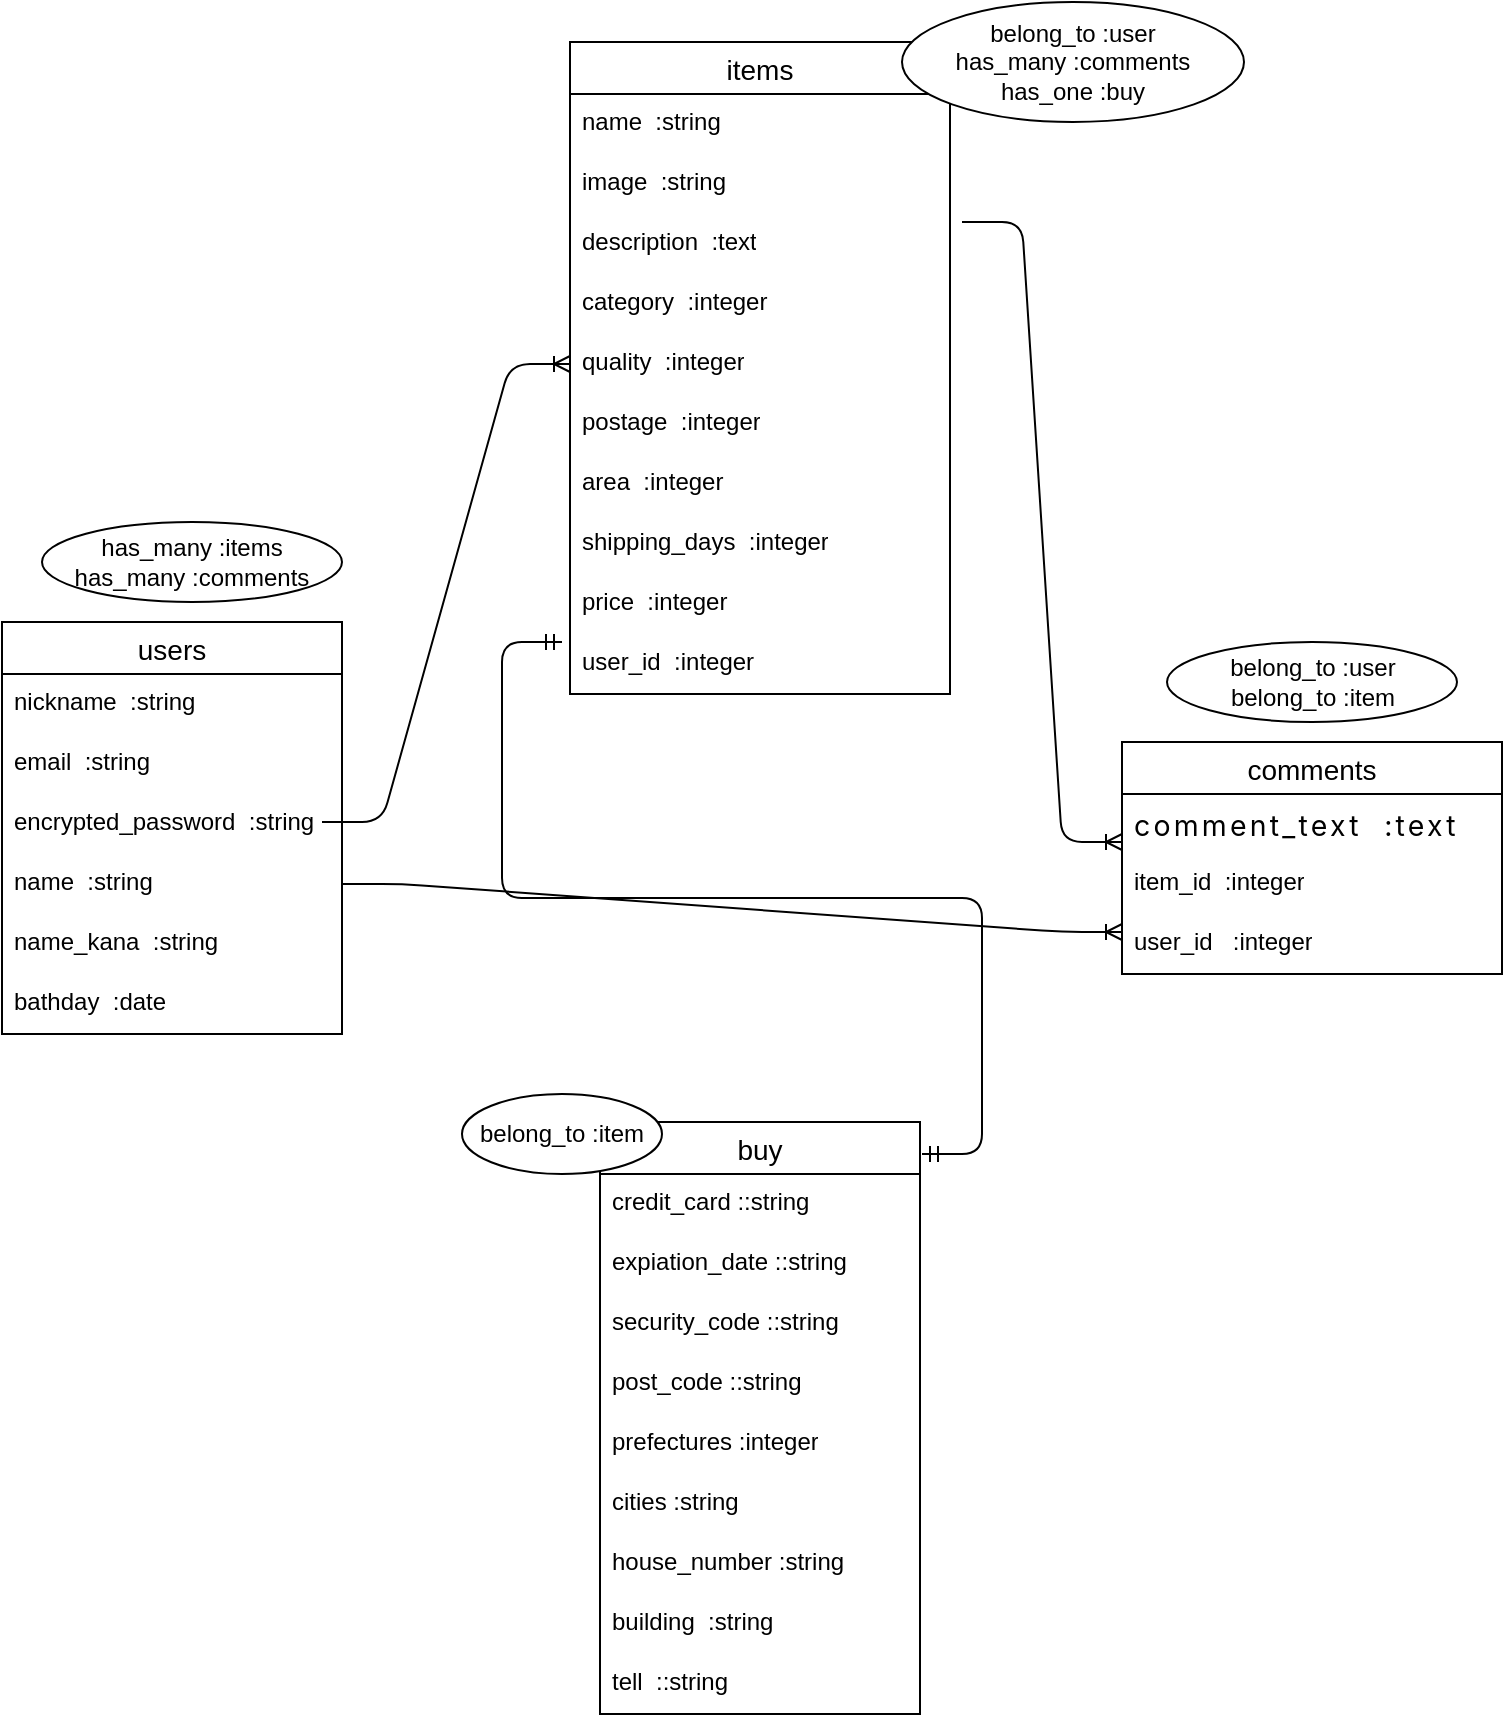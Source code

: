 <mxfile>
    <diagram id="yMOTbTTYsCbzUWAHQeHU" name="ページ1">
        <mxGraphModel dx="515" dy="419" grid="1" gridSize="10" guides="1" tooltips="1" connect="1" arrows="1" fold="1" page="1" pageScale="1" pageWidth="827" pageHeight="1169" math="0" shadow="0">
            <root>
                <mxCell id="0"/>
                <mxCell id="1" parent="0"/>
                <mxCell id="2" value="items" style="swimlane;fontStyle=0;childLayout=stackLayout;horizontal=1;startSize=26;horizontalStack=0;resizeParent=1;resizeParentMax=0;resizeLast=0;collapsible=1;marginBottom=0;align=center;fontSize=14;" vertex="1" parent="1">
                    <mxGeometry x="334" y="30" width="190" height="326" as="geometry"/>
                </mxCell>
                <mxCell id="3" value="name&amp;nbsp; :string" style="text;strokeColor=none;fillColor=none;spacingLeft=4;spacingRight=4;overflow=hidden;rotatable=0;points=[[0,0.5],[1,0.5]];portConstraint=eastwest;fontSize=12;whiteSpace=wrap;html=1;" vertex="1" parent="2">
                    <mxGeometry y="26" width="190" height="30" as="geometry"/>
                </mxCell>
                <mxCell id="4" value="image&amp;nbsp; :string" style="text;strokeColor=none;fillColor=none;spacingLeft=4;spacingRight=4;overflow=hidden;rotatable=0;points=[[0,0.5],[1,0.5]];portConstraint=eastwest;fontSize=12;whiteSpace=wrap;html=1;" vertex="1" parent="2">
                    <mxGeometry y="56" width="190" height="30" as="geometry"/>
                </mxCell>
                <mxCell id="14" value="description&amp;nbsp; :text" style="text;strokeColor=none;fillColor=none;spacingLeft=4;spacingRight=4;overflow=hidden;rotatable=0;points=[[0,0.5],[1,0.5]];portConstraint=eastwest;fontSize=12;whiteSpace=wrap;html=1;" vertex="1" parent="2">
                    <mxGeometry y="86" width="190" height="30" as="geometry"/>
                </mxCell>
                <mxCell id="16" value="category&amp;nbsp; :integer" style="text;strokeColor=none;fillColor=none;spacingLeft=4;spacingRight=4;overflow=hidden;rotatable=0;points=[[0,0.5],[1,0.5]];portConstraint=eastwest;fontSize=12;whiteSpace=wrap;html=1;" vertex="1" parent="2">
                    <mxGeometry y="116" width="190" height="30" as="geometry"/>
                </mxCell>
                <mxCell id="15" value="quality&amp;nbsp; :integer" style="text;strokeColor=none;fillColor=none;spacingLeft=4;spacingRight=4;overflow=hidden;rotatable=0;points=[[0,0.5],[1,0.5]];portConstraint=eastwest;fontSize=12;whiteSpace=wrap;html=1;" vertex="1" parent="2">
                    <mxGeometry y="146" width="190" height="30" as="geometry"/>
                </mxCell>
                <mxCell id="17" value="postage&amp;nbsp; :integer" style="text;strokeColor=none;fillColor=none;spacingLeft=4;spacingRight=4;overflow=hidden;rotatable=0;points=[[0,0.5],[1,0.5]];portConstraint=eastwest;fontSize=12;whiteSpace=wrap;html=1;" vertex="1" parent="2">
                    <mxGeometry y="176" width="190" height="30" as="geometry"/>
                </mxCell>
                <mxCell id="18" value="area&amp;nbsp; :integer" style="text;strokeColor=none;fillColor=none;spacingLeft=4;spacingRight=4;overflow=hidden;rotatable=0;points=[[0,0.5],[1,0.5]];portConstraint=eastwest;fontSize=12;whiteSpace=wrap;html=1;" vertex="1" parent="2">
                    <mxGeometry y="206" width="190" height="30" as="geometry"/>
                </mxCell>
                <mxCell id="19" value="shipping_days&amp;nbsp; :integer" style="text;strokeColor=none;fillColor=none;spacingLeft=4;spacingRight=4;overflow=hidden;rotatable=0;points=[[0,0.5],[1,0.5]];portConstraint=eastwest;fontSize=12;whiteSpace=wrap;html=1;" vertex="1" parent="2">
                    <mxGeometry y="236" width="190" height="30" as="geometry"/>
                </mxCell>
                <mxCell id="5" value="price&amp;nbsp; :integer" style="text;strokeColor=none;fillColor=none;spacingLeft=4;spacingRight=4;overflow=hidden;rotatable=0;points=[[0,0.5],[1,0.5]];portConstraint=eastwest;fontSize=12;whiteSpace=wrap;html=1;" vertex="1" parent="2">
                    <mxGeometry y="266" width="190" height="30" as="geometry"/>
                </mxCell>
                <mxCell id="31" value="user_id&amp;nbsp; :integer" style="text;strokeColor=none;fillColor=none;spacingLeft=4;spacingRight=4;overflow=hidden;rotatable=0;points=[[0,0.5],[1,0.5]];portConstraint=eastwest;fontSize=12;whiteSpace=wrap;html=1;" vertex="1" parent="2">
                    <mxGeometry y="296" width="190" height="30" as="geometry"/>
                </mxCell>
                <mxCell id="6" value="users" style="swimlane;fontStyle=0;childLayout=stackLayout;horizontal=1;startSize=26;horizontalStack=0;resizeParent=1;resizeParentMax=0;resizeLast=0;collapsible=1;marginBottom=0;align=center;fontSize=14;" vertex="1" parent="1">
                    <mxGeometry x="50" y="320" width="170" height="206" as="geometry"/>
                </mxCell>
                <mxCell id="7" value="nickname&amp;nbsp; :string&lt;span style=&quot;white-space: pre;&quot;&gt;&#x9;&lt;/span&gt;" style="text;strokeColor=none;fillColor=none;spacingLeft=4;spacingRight=4;overflow=hidden;rotatable=0;points=[[0,0.5],[1,0.5]];portConstraint=eastwest;fontSize=12;whiteSpace=wrap;html=1;" vertex="1" parent="6">
                    <mxGeometry y="26" width="170" height="30" as="geometry"/>
                </mxCell>
                <mxCell id="8" value="email&amp;nbsp; :string" style="text;strokeColor=none;fillColor=none;spacingLeft=4;spacingRight=4;overflow=hidden;rotatable=0;points=[[0,0.5],[1,0.5]];portConstraint=eastwest;fontSize=12;whiteSpace=wrap;html=1;" vertex="1" parent="6">
                    <mxGeometry y="56" width="170" height="30" as="geometry"/>
                </mxCell>
                <mxCell id="10" value="encrypted_password&amp;nbsp; :string" style="text;strokeColor=none;fillColor=none;spacingLeft=4;spacingRight=4;overflow=hidden;rotatable=0;points=[[0,0.5],[1,0.5]];portConstraint=eastwest;fontSize=12;whiteSpace=wrap;html=1;" vertex="1" parent="6">
                    <mxGeometry y="86" width="170" height="30" as="geometry"/>
                </mxCell>
                <mxCell id="12" value="name&amp;nbsp; :string" style="text;strokeColor=none;fillColor=none;spacingLeft=4;spacingRight=4;overflow=hidden;rotatable=0;points=[[0,0.5],[1,0.5]];portConstraint=eastwest;fontSize=12;whiteSpace=wrap;html=1;" vertex="1" parent="6">
                    <mxGeometry y="116" width="170" height="30" as="geometry"/>
                </mxCell>
                <mxCell id="11" value="name_kana&amp;nbsp; :string" style="text;strokeColor=none;fillColor=none;spacingLeft=4;spacingRight=4;overflow=hidden;rotatable=0;points=[[0,0.5],[1,0.5]];portConstraint=eastwest;fontSize=12;whiteSpace=wrap;html=1;" vertex="1" parent="6">
                    <mxGeometry y="146" width="170" height="30" as="geometry"/>
                </mxCell>
                <mxCell id="13" value="bathday&amp;nbsp; :date" style="text;strokeColor=none;fillColor=none;spacingLeft=4;spacingRight=4;overflow=hidden;rotatable=0;points=[[0,0.5],[1,0.5]];portConstraint=eastwest;fontSize=12;whiteSpace=wrap;html=1;" vertex="1" parent="6">
                    <mxGeometry y="176" width="170" height="30" as="geometry"/>
                </mxCell>
                <mxCell id="20" value="comments" style="swimlane;fontStyle=0;childLayout=stackLayout;horizontal=1;startSize=26;horizontalStack=0;resizeParent=1;resizeParentMax=0;resizeLast=0;collapsible=1;marginBottom=0;align=center;fontSize=14;" vertex="1" parent="1">
                    <mxGeometry x="610" y="380" width="190" height="116" as="geometry"/>
                </mxCell>
                <mxCell id="21" value="&lt;font face=&quot;-apple-system, BlinkMacSystemFont, Noto Sans JP, Hiragino Sans, Hiragino Kaku Gothic ProN, segoe ui, メイリオ, Meiryo, ＭＳ Ｐゴシック, MS PGothic, sans-serif&quot;&gt;&lt;span style=&quot;font-size: 14.24px; letter-spacing: 1.6px; background-color: rgb(255, 255, 255);&quot;&gt;comment_text&amp;nbsp; :text&amp;nbsp;&lt;/span&gt;&lt;/font&gt;" style="text;strokeColor=none;fillColor=none;spacingLeft=4;spacingRight=4;overflow=hidden;rotatable=0;points=[[0,0.5],[1,0.5]];portConstraint=eastwest;fontSize=12;whiteSpace=wrap;html=1;" vertex="1" parent="20">
                    <mxGeometry y="26" width="190" height="30" as="geometry"/>
                </mxCell>
                <mxCell id="22" value="item_id&amp;nbsp; :integer" style="text;strokeColor=none;fillColor=none;spacingLeft=4;spacingRight=4;overflow=hidden;rotatable=0;points=[[0,0.5],[1,0.5]];portConstraint=eastwest;fontSize=12;whiteSpace=wrap;html=1;" vertex="1" parent="20">
                    <mxGeometry y="56" width="190" height="30" as="geometry"/>
                </mxCell>
                <mxCell id="23" value="user_id&amp;nbsp; &amp;nbsp;:integer" style="text;strokeColor=none;fillColor=none;spacingLeft=4;spacingRight=4;overflow=hidden;rotatable=0;points=[[0,0.5],[1,0.5]];portConstraint=eastwest;fontSize=12;whiteSpace=wrap;html=1;" vertex="1" parent="20">
                    <mxGeometry y="86" width="190" height="30" as="geometry"/>
                </mxCell>
                <mxCell id="25" value="" style="edgeStyle=entityRelationEdgeStyle;fontSize=12;html=1;endArrow=ERoneToMany;entryX=0;entryY=0.8;entryDx=0;entryDy=0;entryPerimeter=0;" edge="1" parent="1" target="21">
                    <mxGeometry width="100" height="100" relative="1" as="geometry">
                        <mxPoint x="530" y="120" as="sourcePoint"/>
                        <mxPoint x="580" y="460" as="targetPoint"/>
                        <Array as="points">
                            <mxPoint x="660" y="380"/>
                            <mxPoint x="680" y="210"/>
                            <mxPoint x="700" y="310"/>
                        </Array>
                    </mxGeometry>
                </mxCell>
                <mxCell id="29" value="" style="edgeStyle=entityRelationEdgeStyle;fontSize=12;html=1;endArrow=ERoneToMany;entryX=0;entryY=0.5;entryDx=0;entryDy=0;" edge="1" parent="1" target="15">
                    <mxGeometry width="100" height="100" relative="1" as="geometry">
                        <mxPoint x="210" y="420" as="sourcePoint"/>
                        <mxPoint x="300" y="210" as="targetPoint"/>
                    </mxGeometry>
                </mxCell>
                <mxCell id="32" value="" style="edgeStyle=entityRelationEdgeStyle;fontSize=12;html=1;endArrow=ERoneToMany;exitX=1;exitY=0.5;exitDx=0;exitDy=0;" edge="1" parent="1" source="12">
                    <mxGeometry width="100" height="100" relative="1" as="geometry">
                        <mxPoint x="320" y="556" as="sourcePoint"/>
                        <mxPoint x="610" y="475" as="targetPoint"/>
                        <Array as="points">
                            <mxPoint x="380" y="560"/>
                        </Array>
                    </mxGeometry>
                </mxCell>
                <mxCell id="35" value="has_many :items&lt;br&gt;has_many :comments" style="ellipse;whiteSpace=wrap;html=1;align=center;" vertex="1" parent="1">
                    <mxGeometry x="70" y="270" width="150" height="40" as="geometry"/>
                </mxCell>
                <mxCell id="38" value="belong_to :user&lt;br&gt;has_many :comments&lt;br&gt;has_one :buy" style="ellipse;whiteSpace=wrap;html=1;align=center;" vertex="1" parent="1">
                    <mxGeometry x="500" y="10" width="171" height="60" as="geometry"/>
                </mxCell>
                <mxCell id="39" value="belong_to :user&lt;br&gt;belong_to :item" style="ellipse;whiteSpace=wrap;html=1;align=center;" vertex="1" parent="1">
                    <mxGeometry x="632.5" y="330" width="145" height="40" as="geometry"/>
                </mxCell>
                <mxCell id="40" value="buy" style="swimlane;fontStyle=0;childLayout=stackLayout;horizontal=1;startSize=26;horizontalStack=0;resizeParent=1;resizeParentMax=0;resizeLast=0;collapsible=1;marginBottom=0;align=center;fontSize=14;" vertex="1" parent="1">
                    <mxGeometry x="349" y="570" width="160" height="296" as="geometry"/>
                </mxCell>
                <mxCell id="41" value="credit_card&amp;nbsp;&lt;span style=&quot;color: rgb(0, 0, 0);&quot;&gt;:&lt;/span&gt;&lt;span style=&quot;color: rgb(0, 0, 0);&quot;&gt;:string&lt;/span&gt;" style="text;strokeColor=none;fillColor=none;spacingLeft=4;spacingRight=4;overflow=hidden;rotatable=0;points=[[0,0.5],[1,0.5]];portConstraint=eastwest;fontSize=12;whiteSpace=wrap;html=1;" vertex="1" parent="40">
                    <mxGeometry y="26" width="160" height="30" as="geometry"/>
                </mxCell>
                <mxCell id="50" value="expiation_date&amp;nbsp;&lt;span style=&quot;color: rgb(0, 0, 0);&quot;&gt;:&lt;/span&gt;&lt;span style=&quot;color: rgb(0, 0, 0);&quot;&gt;:string&lt;/span&gt;" style="text;strokeColor=none;fillColor=none;spacingLeft=4;spacingRight=4;overflow=hidden;rotatable=0;points=[[0,0.5],[1,0.5]];portConstraint=eastwest;fontSize=12;whiteSpace=wrap;html=1;" vertex="1" parent="40">
                    <mxGeometry y="56" width="160" height="30" as="geometry"/>
                </mxCell>
                <mxCell id="43" value="security_code&amp;nbsp;&lt;span style=&quot;color: rgb(0, 0, 0);&quot;&gt;:&lt;/span&gt;&lt;span style=&quot;color: rgb(0, 0, 0);&quot;&gt;:string&lt;/span&gt;" style="text;strokeColor=none;fillColor=none;spacingLeft=4;spacingRight=4;overflow=hidden;rotatable=0;points=[[0,0.5],[1,0.5]];portConstraint=eastwest;fontSize=12;whiteSpace=wrap;html=1;" vertex="1" parent="40">
                    <mxGeometry y="86" width="160" height="30" as="geometry"/>
                </mxCell>
                <mxCell id="44" value="post_code&amp;nbsp;&lt;span style=&quot;color: rgb(0, 0, 0);&quot;&gt;:&lt;/span&gt;&lt;span style=&quot;color: rgb(0, 0, 0);&quot;&gt;:string&lt;/span&gt;" style="text;strokeColor=none;fillColor=none;spacingLeft=4;spacingRight=4;overflow=hidden;rotatable=0;points=[[0,0.5],[1,0.5]];portConstraint=eastwest;fontSize=12;whiteSpace=wrap;html=1;" vertex="1" parent="40">
                    <mxGeometry y="116" width="160" height="30" as="geometry"/>
                </mxCell>
                <mxCell id="45" value="prefectures&amp;nbsp;&lt;span style=&quot;color: rgb(0, 0, 0);&quot;&gt;:integer&lt;/span&gt;" style="text;strokeColor=none;fillColor=none;spacingLeft=4;spacingRight=4;overflow=hidden;rotatable=0;points=[[0,0.5],[1,0.5]];portConstraint=eastwest;fontSize=12;whiteSpace=wrap;html=1;" vertex="1" parent="40">
                    <mxGeometry y="146" width="160" height="30" as="geometry"/>
                </mxCell>
                <mxCell id="47" value="cities :string" style="text;strokeColor=none;fillColor=none;spacingLeft=4;spacingRight=4;overflow=hidden;rotatable=0;points=[[0,0.5],[1,0.5]];portConstraint=eastwest;fontSize=12;whiteSpace=wrap;html=1;" vertex="1" parent="40">
                    <mxGeometry y="176" width="160" height="30" as="geometry"/>
                </mxCell>
                <mxCell id="46" value="house_number :string" style="text;strokeColor=none;fillColor=none;spacingLeft=4;spacingRight=4;overflow=hidden;rotatable=0;points=[[0,0.5],[1,0.5]];portConstraint=eastwest;fontSize=12;whiteSpace=wrap;html=1;" vertex="1" parent="40">
                    <mxGeometry y="206" width="160" height="30" as="geometry"/>
                </mxCell>
                <mxCell id="48" value="building&amp;nbsp;&amp;nbsp;&lt;span style=&quot;color: rgb(0, 0, 0);&quot;&gt;:string&lt;/span&gt;" style="text;strokeColor=none;fillColor=none;spacingLeft=4;spacingRight=4;overflow=hidden;rotatable=0;points=[[0,0.5],[1,0.5]];portConstraint=eastwest;fontSize=12;whiteSpace=wrap;html=1;" vertex="1" parent="40">
                    <mxGeometry y="236" width="160" height="30" as="geometry"/>
                </mxCell>
                <mxCell id="49" value="tell&amp;nbsp; :&lt;span style=&quot;color: rgb(0, 0, 0);&quot;&gt;:string&lt;/span&gt;" style="text;strokeColor=none;fillColor=none;spacingLeft=4;spacingRight=4;overflow=hidden;rotatable=0;points=[[0,0.5],[1,0.5]];portConstraint=eastwest;fontSize=12;whiteSpace=wrap;html=1;" vertex="1" parent="40">
                    <mxGeometry y="266" width="160" height="30" as="geometry"/>
                </mxCell>
                <mxCell id="51" value="" style="edgeStyle=entityRelationEdgeStyle;fontSize=12;html=1;endArrow=ERmandOne;startArrow=ERmandOne;" edge="1" parent="1">
                    <mxGeometry width="100" height="100" relative="1" as="geometry">
                        <mxPoint x="510" y="586" as="sourcePoint"/>
                        <mxPoint x="330" y="330" as="targetPoint"/>
                        <Array as="points">
                            <mxPoint x="350.96" y="426.26"/>
                            <mxPoint x="480" y="520"/>
                            <mxPoint x="520" y="530"/>
                            <mxPoint x="346.96" y="536.26"/>
                            <mxPoint x="310" y="340"/>
                            <mxPoint x="330" y="350"/>
                        </Array>
                    </mxGeometry>
                </mxCell>
                <mxCell id="52" value="belong_to :item" style="ellipse;whiteSpace=wrap;html=1;align=center;" vertex="1" parent="1">
                    <mxGeometry x="280" y="556" width="100" height="40" as="geometry"/>
                </mxCell>
            </root>
        </mxGraphModel>
    </diagram>
</mxfile>